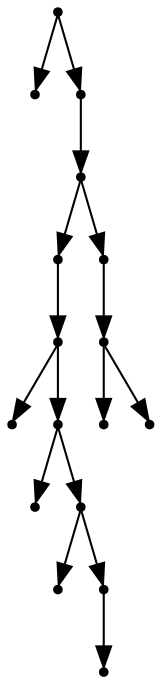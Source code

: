 digraph {
  16 [shape=point];
  0 [shape=point];
  15 [shape=point];
  14 [shape=point];
  9 [shape=point];
  8 [shape=point];
  1 [shape=point];
  7 [shape=point];
  2 [shape=point];
  6 [shape=point];
  3 [shape=point];
  5 [shape=point];
  4 [shape=point];
  13 [shape=point];
  12 [shape=point];
  10 [shape=point];
  11 [shape=point];
16 -> 0;
16 -> 15;
15 -> 14;
14 -> 9;
9 -> 8;
8 -> 1;
8 -> 7;
7 -> 2;
7 -> 6;
6 -> 3;
6 -> 5;
5 -> 4;
14 -> 13;
13 -> 12;
12 -> 10;
12 -> 11;
}
